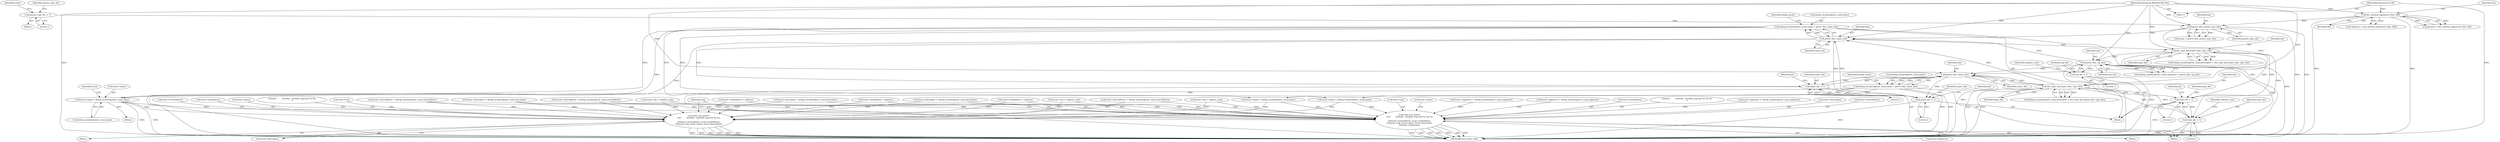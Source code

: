 digraph "0_radare2_ad55822430a03fe075221b543efb434567e9e431@array" {
"1000822" [label="(Call,local->name = debug_locals[register_num].name)"];
"1000747" [label="(Call,debug_locals[register_num].name = getstr (bin, name_idx))"];
"1000753" [label="(Call,getstr (bin, name_idx))"];
"1000338" [label="(Call,getstr (bin, param_type_idx))"];
"1000287" [label="(Call,dex_method_signature2 (bin, MI))"];
"1000113" [label="(MethodParameterIn,RBinDexObj *bin)"];
"1000115" [label="(MethodParameterIn,int MI)"];
"1000333" [label="(Call,param_type_idx -= 1)"];
"1000586" [label="(Call,dex_type_descriptor (bin, type_idx))"];
"1000577" [label="(Call,getstr (bin, name_idx))"];
"1000778" [label="(Call,getstr (bin, sig_idx))"];
"1000762" [label="(Call,dex_type_descriptor (bin, type_idx))"];
"1000647" [label="(Call,type_idx -= 1)"];
"1000483" [label="(Call,type_idx -= 1)"];
"1000659" [label="(Call,sig_idx -= 1)"];
"1000471" [label="(Call,name_idx -= 1)"];
"1000635" [label="(Call,name_idx -= 1)"];
"1000571" [label="(Call,debug_locals[register_num].name = getstr (bin, name_idx))"];
"1001073" [label="(Call,rbin->cb_printf (\n\t\t\t\t\"        0x%04x - 0x%04x reg=%d %s %s %s\n\",\n\t\t\t\tlocal->startAddress, local->endAddress,\n\t\t\t\tlocal->reg, local->name, local->descriptor,\n\t\t\t\tlocal->signature))"];
"1001095" [label="(Call,rbin->cb_printf (\n\t\t\t\t\"        0x%04x - 0x%04x reg=%d %s %s\n\",\n\t\t\t\tlocal->startAddress, local->endAddress,\n\t\t\t\tlocal->reg, local->name, local->descriptor))"];
"1000471" [label="(Call,name_idx -= 1)"];
"1001087" [label="(Call,local->descriptor)"];
"1001114" [label="(Identifier,reg)"];
"1000558" [label="(Call,local->reg = register_num)"];
"1001097" [label="(Call,local->startAddress)"];
"1000338" [label="(Call,getstr (bin, param_type_idx))"];
"1000577" [label="(Call,getstr (bin, name_idx))"];
"1001073" [label="(Call,rbin->cb_printf (\n\t\t\t\t\"        0x%04x - 0x%04x reg=%d %s %s %s\n\",\n\t\t\t\tlocal->startAddress, local->endAddress,\n\t\t\t\tlocal->reg, local->name, local->descriptor,\n\t\t\t\tlocal->signature))"];
"1000583" [label="(Identifier,debug_locals)"];
"1000831" [label="(Call,local->descriptor = debug_locals[register_num].descriptor)"];
"1000780" [label="(Identifier,sig_idx)"];
"1000840" [label="(Call,local->startAddress = debug_locals[register_num].startAddress)"];
"1000336" [label="(Call,name = getstr (bin, param_type_idx))"];
"1001075" [label="(Call,local->startAddress)"];
"1000335" [label="(Literal,1)"];
"1000588" [label="(Identifier,type_idx)"];
"1000711" [label="(Call,local->startAddress = debug_locals[register_num].startAddress)"];
"1000734" [label="(Call,local->reg = register_num)"];
"1000115" [label="(MethodParameterIn,int MI)"];
"1001090" [label="(Call,local->signature)"];
"1000289" [label="(Identifier,MI)"];
"1000756" [label="(Call,debug_locals[register_num].descriptor = dex_type_descriptor (bin, type_idx))"];
"1000475" [label="(Identifier,p4)"];
"1000755" [label="(Identifier,name_idx)"];
"1000339" [label="(Identifier,bin)"];
"1000739" [label="(Call,local->endAddress = address)"];
"1000693" [label="(Call,local->name = debug_locals[register_num].name)"];
"1000661" [label="(Literal,1)"];
"1000113" [label="(MethodParameterIn,RBinDexObj *bin)"];
"1000762" [label="(Call,dex_type_descriptor (bin, type_idx))"];
"1000563" [label="(Call,local->endAddress = address)"];
"1000764" [label="(Identifier,type_idx)"];
"1001081" [label="(Call,local->reg)"];
"1000753" [label="(Call,getstr (bin, name_idx))"];
"1001100" [label="(Call,local->endAddress)"];
"1001084" [label="(Call,local->name)"];
"1000849" [label="(Call,local->signature = debug_locals[register_num].signature)"];
"1000334" [label="(Identifier,param_type_idx)"];
"1000526" [label="(Call,local->descriptor = debug_locals[register_num].descriptor)"];
"1000571" [label="(Call,debug_locals[register_num].name = getstr (bin, name_idx))"];
"1000304" [label="(Block,)"];
"1001109" [label="(Call,local->descriptor)"];
"1000636" [label="(Identifier,name_idx)"];
"1000485" [label="(Literal,1)"];
"1001187" [label="(MethodReturn,static void)"];
"1000779" [label="(Identifier,bin)"];
"1000578" [label="(Identifier,bin)"];
"1000772" [label="(Call,debug_locals[register_num].signature = getstr (bin, sig_idx))"];
"1001106" [label="(Call,local->name)"];
"1000720" [label="(Call,local->signature = debug_locals[register_num].signature)"];
"1000472" [label="(Identifier,name_idx)"];
"1000586" [label="(Call,dex_type_descriptor (bin, type_idx))"];
"1000483" [label="(Call,type_idx -= 1)"];
"1000651" [label="(Identifier,p4)"];
"1000535" [label="(Call,local->startAddress = debug_locals[register_num].startAddress)"];
"1001096" [label="(Literal,\"        0x%04x - 0x%04x reg=%d %s %s\n\")"];
"1000763" [label="(Identifier,bin)"];
"1001103" [label="(Call,local->reg)"];
"1001078" [label="(Call,local->endAddress)"];
"1000647" [label="(Call,type_idx -= 1)"];
"1000484" [label="(Identifier,type_idx)"];
"1000826" [label="(Call,debug_locals[register_num].name)"];
"1000612" [label="(Block,)"];
"1000333" [label="(Call,param_type_idx -= 1)"];
"1000337" [label="(Identifier,name)"];
"1000702" [label="(Call,local->descriptor = debug_locals[register_num].descriptor)"];
"1000648" [label="(Identifier,type_idx)"];
"1000284" [label="(Call,!(params = dex_method_signature2 (bin, MI)))"];
"1000580" [label="(Call,debug_locals[register_num].descriptor = dex_type_descriptor (bin, type_idx))"];
"1000823" [label="(Call,local->name)"];
"1000748" [label="(Call,debug_locals[register_num].name)"];
"1000287" [label="(Call,dex_method_signature2 (bin, MI))"];
"1000639" [label="(Identifier,p4)"];
"1000759" [label="(Identifier,debug_locals)"];
"1000754" [label="(Identifier,bin)"];
"1000449" [label="(Block,)"];
"1000863" [label="(Call,local->reg = register_num)"];
"1000660" [label="(Identifier,sig_idx)"];
"1000664" [label="(Identifier,register_num)"];
"1000833" [label="(Identifier,local)"];
"1000473" [label="(Literal,1)"];
"1000517" [label="(Call,local->name = debug_locals[register_num].name)"];
"1000572" [label="(Call,debug_locals[register_num].name)"];
"1000649" [label="(Literal,1)"];
"1001095" [label="(Call,rbin->cb_printf (\n\t\t\t\t\"        0x%04x - 0x%04x reg=%d %s %s\n\",\n\t\t\t\tlocal->startAddress, local->endAddress,\n\t\t\t\tlocal->reg, local->name, local->descriptor))"];
"1000635" [label="(Call,name_idx -= 1)"];
"1000340" [label="(Identifier,param_type_idx)"];
"1000807" [label="(Block,)"];
"1000822" [label="(Call,local->name = debug_locals[register_num].name)"];
"1001074" [label="(Literal,\"        0x%04x - 0x%04x reg=%d %s %s %s\n\")"];
"1000637" [label="(Literal,1)"];
"1001094" [label="(Block,)"];
"1000488" [label="(Identifier,register_num)"];
"1000659" [label="(Call,sig_idx -= 1)"];
"1000868" [label="(Call,local->endAddress = address)"];
"1000587" [label="(Identifier,bin)"];
"1000285" [label="(Call,params = dex_method_signature2 (bin, MI))"];
"1000778" [label="(Call,getstr (bin, sig_idx))"];
"1000747" [label="(Call,debug_locals[register_num].name = getstr (bin, name_idx))"];
"1000544" [label="(Call,local->signature = debug_locals[register_num].signature)"];
"1000579" [label="(Identifier,name_idx)"];
"1000288" [label="(Identifier,bin)"];
"1001072" [label="(Block,)"];
"1000822" -> "1000807"  [label="AST: "];
"1000822" -> "1000826"  [label="CFG: "];
"1000823" -> "1000822"  [label="AST: "];
"1000826" -> "1000822"  [label="AST: "];
"1000833" -> "1000822"  [label="CFG: "];
"1000822" -> "1001187"  [label="DDG: "];
"1000822" -> "1001187"  [label="DDG: "];
"1000747" -> "1000822"  [label="DDG: "];
"1000571" -> "1000822"  [label="DDG: "];
"1000822" -> "1001073"  [label="DDG: "];
"1000822" -> "1001095"  [label="DDG: "];
"1000747" -> "1000612"  [label="AST: "];
"1000747" -> "1000753"  [label="CFG: "];
"1000748" -> "1000747"  [label="AST: "];
"1000753" -> "1000747"  [label="AST: "];
"1000759" -> "1000747"  [label="CFG: "];
"1000747" -> "1001187"  [label="DDG: "];
"1000747" -> "1001187"  [label="DDG: "];
"1000747" -> "1000517"  [label="DDG: "];
"1000747" -> "1000693"  [label="DDG: "];
"1000753" -> "1000747"  [label="DDG: "];
"1000753" -> "1000747"  [label="DDG: "];
"1000753" -> "1000755"  [label="CFG: "];
"1000754" -> "1000753"  [label="AST: "];
"1000755" -> "1000753"  [label="AST: "];
"1000753" -> "1001187"  [label="DDG: "];
"1000753" -> "1000471"  [label="DDG: "];
"1000753" -> "1000635"  [label="DDG: "];
"1000338" -> "1000753"  [label="DDG: "];
"1000586" -> "1000753"  [label="DDG: "];
"1000778" -> "1000753"  [label="DDG: "];
"1000113" -> "1000753"  [label="DDG: "];
"1000635" -> "1000753"  [label="DDG: "];
"1000753" -> "1000762"  [label="DDG: "];
"1000338" -> "1000336"  [label="AST: "];
"1000338" -> "1000340"  [label="CFG: "];
"1000339" -> "1000338"  [label="AST: "];
"1000340" -> "1000338"  [label="AST: "];
"1000336" -> "1000338"  [label="CFG: "];
"1000338" -> "1001187"  [label="DDG: "];
"1000338" -> "1001187"  [label="DDG: "];
"1000338" -> "1000336"  [label="DDG: "];
"1000338" -> "1000336"  [label="DDG: "];
"1000287" -> "1000338"  [label="DDG: "];
"1000113" -> "1000338"  [label="DDG: "];
"1000333" -> "1000338"  [label="DDG: "];
"1000338" -> "1000577"  [label="DDG: "];
"1000287" -> "1000285"  [label="AST: "];
"1000287" -> "1000289"  [label="CFG: "];
"1000288" -> "1000287"  [label="AST: "];
"1000289" -> "1000287"  [label="AST: "];
"1000285" -> "1000287"  [label="CFG: "];
"1000287" -> "1001187"  [label="DDG: "];
"1000287" -> "1001187"  [label="DDG: "];
"1000287" -> "1000284"  [label="DDG: "];
"1000287" -> "1000284"  [label="DDG: "];
"1000287" -> "1000285"  [label="DDG: "];
"1000287" -> "1000285"  [label="DDG: "];
"1000113" -> "1000287"  [label="DDG: "];
"1000115" -> "1000287"  [label="DDG: "];
"1000113" -> "1000111"  [label="AST: "];
"1000113" -> "1001187"  [label="DDG: "];
"1000113" -> "1000577"  [label="DDG: "];
"1000113" -> "1000586"  [label="DDG: "];
"1000113" -> "1000762"  [label="DDG: "];
"1000113" -> "1000778"  [label="DDG: "];
"1000115" -> "1000111"  [label="AST: "];
"1000115" -> "1001187"  [label="DDG: "];
"1000333" -> "1000304"  [label="AST: "];
"1000333" -> "1000335"  [label="CFG: "];
"1000334" -> "1000333"  [label="AST: "];
"1000335" -> "1000333"  [label="AST: "];
"1000337" -> "1000333"  [label="CFG: "];
"1000586" -> "1000580"  [label="AST: "];
"1000586" -> "1000588"  [label="CFG: "];
"1000587" -> "1000586"  [label="AST: "];
"1000588" -> "1000586"  [label="AST: "];
"1000580" -> "1000586"  [label="CFG: "];
"1000586" -> "1001187"  [label="DDG: "];
"1000586" -> "1001187"  [label="DDG: "];
"1000586" -> "1000483"  [label="DDG: "];
"1000586" -> "1000577"  [label="DDG: "];
"1000586" -> "1000580"  [label="DDG: "];
"1000586" -> "1000580"  [label="DDG: "];
"1000577" -> "1000586"  [label="DDG: "];
"1000483" -> "1000586"  [label="DDG: "];
"1000586" -> "1000647"  [label="DDG: "];
"1000577" -> "1000571"  [label="AST: "];
"1000577" -> "1000579"  [label="CFG: "];
"1000578" -> "1000577"  [label="AST: "];
"1000579" -> "1000577"  [label="AST: "];
"1000571" -> "1000577"  [label="CFG: "];
"1000577" -> "1001187"  [label="DDG: "];
"1000577" -> "1000471"  [label="DDG: "];
"1000577" -> "1000571"  [label="DDG: "];
"1000577" -> "1000571"  [label="DDG: "];
"1000778" -> "1000577"  [label="DDG: "];
"1000471" -> "1000577"  [label="DDG: "];
"1000577" -> "1000635"  [label="DDG: "];
"1000778" -> "1000772"  [label="AST: "];
"1000778" -> "1000780"  [label="CFG: "];
"1000779" -> "1000778"  [label="AST: "];
"1000780" -> "1000778"  [label="AST: "];
"1000772" -> "1000778"  [label="CFG: "];
"1000778" -> "1001187"  [label="DDG: "];
"1000778" -> "1001187"  [label="DDG: "];
"1000778" -> "1000659"  [label="DDG: "];
"1000778" -> "1000772"  [label="DDG: "];
"1000778" -> "1000772"  [label="DDG: "];
"1000762" -> "1000778"  [label="DDG: "];
"1000659" -> "1000778"  [label="DDG: "];
"1000762" -> "1000756"  [label="AST: "];
"1000762" -> "1000764"  [label="CFG: "];
"1000763" -> "1000762"  [label="AST: "];
"1000764" -> "1000762"  [label="AST: "];
"1000756" -> "1000762"  [label="CFG: "];
"1000762" -> "1001187"  [label="DDG: "];
"1000762" -> "1000483"  [label="DDG: "];
"1000762" -> "1000647"  [label="DDG: "];
"1000762" -> "1000756"  [label="DDG: "];
"1000762" -> "1000756"  [label="DDG: "];
"1000647" -> "1000762"  [label="DDG: "];
"1000647" -> "1000612"  [label="AST: "];
"1000647" -> "1000649"  [label="CFG: "];
"1000648" -> "1000647"  [label="AST: "];
"1000649" -> "1000647"  [label="AST: "];
"1000651" -> "1000647"  [label="CFG: "];
"1000647" -> "1001187"  [label="DDG: "];
"1000647" -> "1000483"  [label="DDG: "];
"1000483" -> "1000647"  [label="DDG: "];
"1000483" -> "1000449"  [label="AST: "];
"1000483" -> "1000485"  [label="CFG: "];
"1000484" -> "1000483"  [label="AST: "];
"1000485" -> "1000483"  [label="AST: "];
"1000488" -> "1000483"  [label="CFG: "];
"1000483" -> "1001187"  [label="DDG: "];
"1000659" -> "1000612"  [label="AST: "];
"1000659" -> "1000661"  [label="CFG: "];
"1000660" -> "1000659"  [label="AST: "];
"1000661" -> "1000659"  [label="AST: "];
"1000664" -> "1000659"  [label="CFG: "];
"1000659" -> "1001187"  [label="DDG: "];
"1000471" -> "1000449"  [label="AST: "];
"1000471" -> "1000473"  [label="CFG: "];
"1000472" -> "1000471"  [label="AST: "];
"1000473" -> "1000471"  [label="AST: "];
"1000475" -> "1000471"  [label="CFG: "];
"1000471" -> "1001187"  [label="DDG: "];
"1000635" -> "1000471"  [label="DDG: "];
"1000471" -> "1000635"  [label="DDG: "];
"1000635" -> "1000612"  [label="AST: "];
"1000635" -> "1000637"  [label="CFG: "];
"1000636" -> "1000635"  [label="AST: "];
"1000637" -> "1000635"  [label="AST: "];
"1000639" -> "1000635"  [label="CFG: "];
"1000635" -> "1001187"  [label="DDG: "];
"1000571" -> "1000449"  [label="AST: "];
"1000572" -> "1000571"  [label="AST: "];
"1000583" -> "1000571"  [label="CFG: "];
"1000571" -> "1001187"  [label="DDG: "];
"1000571" -> "1001187"  [label="DDG: "];
"1000571" -> "1000517"  [label="DDG: "];
"1000571" -> "1000693"  [label="DDG: "];
"1001073" -> "1001072"  [label="AST: "];
"1001073" -> "1001090"  [label="CFG: "];
"1001074" -> "1001073"  [label="AST: "];
"1001075" -> "1001073"  [label="AST: "];
"1001078" -> "1001073"  [label="AST: "];
"1001081" -> "1001073"  [label="AST: "];
"1001084" -> "1001073"  [label="AST: "];
"1001087" -> "1001073"  [label="AST: "];
"1001090" -> "1001073"  [label="AST: "];
"1001114" -> "1001073"  [label="CFG: "];
"1001073" -> "1001187"  [label="DDG: "];
"1001073" -> "1001187"  [label="DDG: "];
"1001073" -> "1001187"  [label="DDG: "];
"1001073" -> "1001187"  [label="DDG: "];
"1001073" -> "1001187"  [label="DDG: "];
"1001073" -> "1001187"  [label="DDG: "];
"1001073" -> "1001187"  [label="DDG: "];
"1000711" -> "1001073"  [label="DDG: "];
"1000535" -> "1001073"  [label="DDG: "];
"1000840" -> "1001073"  [label="DDG: "];
"1000739" -> "1001073"  [label="DDG: "];
"1000563" -> "1001073"  [label="DDG: "];
"1000868" -> "1001073"  [label="DDG: "];
"1000734" -> "1001073"  [label="DDG: "];
"1000863" -> "1001073"  [label="DDG: "];
"1000558" -> "1001073"  [label="DDG: "];
"1000517" -> "1001073"  [label="DDG: "];
"1000693" -> "1001073"  [label="DDG: "];
"1000831" -> "1001073"  [label="DDG: "];
"1000526" -> "1001073"  [label="DDG: "];
"1000702" -> "1001073"  [label="DDG: "];
"1000849" -> "1001073"  [label="DDG: "];
"1000720" -> "1001073"  [label="DDG: "];
"1000544" -> "1001073"  [label="DDG: "];
"1001095" -> "1001094"  [label="AST: "];
"1001095" -> "1001109"  [label="CFG: "];
"1001096" -> "1001095"  [label="AST: "];
"1001097" -> "1001095"  [label="AST: "];
"1001100" -> "1001095"  [label="AST: "];
"1001103" -> "1001095"  [label="AST: "];
"1001106" -> "1001095"  [label="AST: "];
"1001109" -> "1001095"  [label="AST: "];
"1001114" -> "1001095"  [label="CFG: "];
"1001095" -> "1001187"  [label="DDG: "];
"1001095" -> "1001187"  [label="DDG: "];
"1001095" -> "1001187"  [label="DDG: "];
"1001095" -> "1001187"  [label="DDG: "];
"1001095" -> "1001187"  [label="DDG: "];
"1001095" -> "1001187"  [label="DDG: "];
"1000711" -> "1001095"  [label="DDG: "];
"1000535" -> "1001095"  [label="DDG: "];
"1000840" -> "1001095"  [label="DDG: "];
"1000739" -> "1001095"  [label="DDG: "];
"1000563" -> "1001095"  [label="DDG: "];
"1000868" -> "1001095"  [label="DDG: "];
"1000734" -> "1001095"  [label="DDG: "];
"1000863" -> "1001095"  [label="DDG: "];
"1000558" -> "1001095"  [label="DDG: "];
"1000517" -> "1001095"  [label="DDG: "];
"1000693" -> "1001095"  [label="DDG: "];
"1000831" -> "1001095"  [label="DDG: "];
"1000526" -> "1001095"  [label="DDG: "];
"1000702" -> "1001095"  [label="DDG: "];
}
